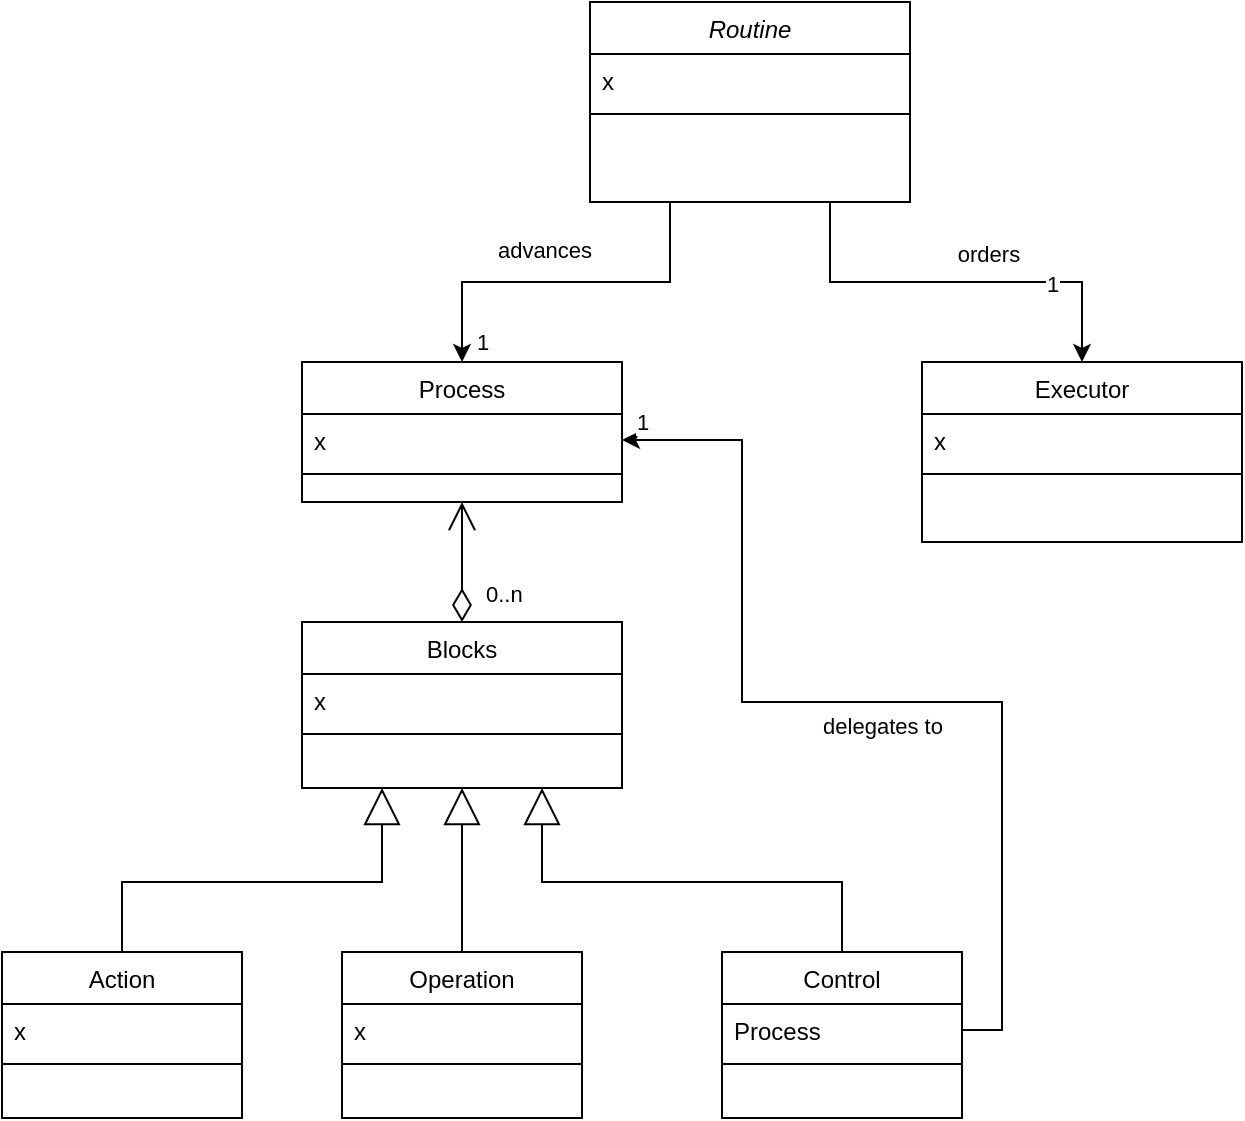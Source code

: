 <mxfile version="21.1.0" type="device">
  <diagram id="C5RBs43oDa-KdzZeNtuy" name="Page-1">
    <mxGraphModel dx="958" dy="564" grid="1" gridSize="10" guides="1" tooltips="1" connect="1" arrows="1" fold="1" page="1" pageScale="1" pageWidth="827" pageHeight="1169" math="0" shadow="0">
      <root>
        <mxCell id="WIyWlLk6GJQsqaUBKTNV-0" />
        <mxCell id="WIyWlLk6GJQsqaUBKTNV-1" parent="WIyWlLk6GJQsqaUBKTNV-0" />
        <mxCell id="JzYWKxCVB9_pD8kVOWtX-12" style="edgeStyle=orthogonalEdgeStyle;rounded=0;orthogonalLoop=1;jettySize=auto;html=1;exitX=0.75;exitY=1;exitDx=0;exitDy=0;entryX=0.5;entryY=0;entryDx=0;entryDy=0;" edge="1" parent="WIyWlLk6GJQsqaUBKTNV-1" source="zkfFHV4jXpPFQw0GAbJ--0" target="zkfFHV4jXpPFQw0GAbJ--17">
          <mxGeometry relative="1" as="geometry" />
        </mxCell>
        <mxCell id="JzYWKxCVB9_pD8kVOWtX-16" value="orders" style="edgeLabel;html=1;align=center;verticalAlign=middle;resizable=0;points=[];" vertex="1" connectable="0" parent="JzYWKxCVB9_pD8kVOWtX-12">
          <mxGeometry x="0.376" y="3" relative="1" as="geometry">
            <mxPoint x="-23" y="-11" as="offset" />
          </mxGeometry>
        </mxCell>
        <mxCell id="JzYWKxCVB9_pD8kVOWtX-43" value="1" style="edgeLabel;html=1;align=center;verticalAlign=middle;resizable=0;points=[];" vertex="1" connectable="0" parent="JzYWKxCVB9_pD8kVOWtX-12">
          <mxGeometry x="0.46" y="-1" relative="1" as="geometry">
            <mxPoint as="offset" />
          </mxGeometry>
        </mxCell>
        <mxCell id="JzYWKxCVB9_pD8kVOWtX-13" style="edgeStyle=orthogonalEdgeStyle;rounded=0;orthogonalLoop=1;jettySize=auto;html=1;exitX=0.25;exitY=1;exitDx=0;exitDy=0;entryX=0.5;entryY=0;entryDx=0;entryDy=0;" edge="1" parent="WIyWlLk6GJQsqaUBKTNV-1" source="zkfFHV4jXpPFQw0GAbJ--0" target="zkfFHV4jXpPFQw0GAbJ--13">
          <mxGeometry relative="1" as="geometry" />
        </mxCell>
        <mxCell id="JzYWKxCVB9_pD8kVOWtX-19" value="advances" style="edgeLabel;html=1;align=center;verticalAlign=middle;resizable=0;points=[];" vertex="1" connectable="0" parent="JzYWKxCVB9_pD8kVOWtX-13">
          <mxGeometry x="0.267" y="1" relative="1" as="geometry">
            <mxPoint x="13" y="-17" as="offset" />
          </mxGeometry>
        </mxCell>
        <mxCell id="JzYWKxCVB9_pD8kVOWtX-42" value="1" style="edgeLabel;html=1;align=center;verticalAlign=middle;resizable=0;points=[];" vertex="1" connectable="0" parent="JzYWKxCVB9_pD8kVOWtX-13">
          <mxGeometry x="0.511" y="2" relative="1" as="geometry">
            <mxPoint x="5" y="28" as="offset" />
          </mxGeometry>
        </mxCell>
        <mxCell id="zkfFHV4jXpPFQw0GAbJ--0" value="Routine" style="swimlane;fontStyle=2;align=center;verticalAlign=top;childLayout=stackLayout;horizontal=1;startSize=26;horizontalStack=0;resizeParent=1;resizeLast=0;collapsible=1;marginBottom=0;rounded=0;shadow=0;strokeWidth=1;" parent="WIyWlLk6GJQsqaUBKTNV-1" vertex="1">
          <mxGeometry x="334" y="110" width="160" height="100" as="geometry">
            <mxRectangle x="230" y="140" width="160" height="26" as="alternateBounds" />
          </mxGeometry>
        </mxCell>
        <mxCell id="zkfFHV4jXpPFQw0GAbJ--1" value="x" style="text;align=left;verticalAlign=top;spacingLeft=4;spacingRight=4;overflow=hidden;rotatable=0;points=[[0,0.5],[1,0.5]];portConstraint=eastwest;" parent="zkfFHV4jXpPFQw0GAbJ--0" vertex="1">
          <mxGeometry y="26" width="160" height="26" as="geometry" />
        </mxCell>
        <mxCell id="zkfFHV4jXpPFQw0GAbJ--4" value="" style="line;html=1;strokeWidth=1;align=left;verticalAlign=middle;spacingTop=-1;spacingLeft=3;spacingRight=3;rotatable=0;labelPosition=right;points=[];portConstraint=eastwest;" parent="zkfFHV4jXpPFQw0GAbJ--0" vertex="1">
          <mxGeometry y="52" width="160" height="8" as="geometry" />
        </mxCell>
        <mxCell id="zkfFHV4jXpPFQw0GAbJ--6" value="Blocks" style="swimlane;fontStyle=0;align=center;verticalAlign=top;childLayout=stackLayout;horizontal=1;startSize=26;horizontalStack=0;resizeParent=1;resizeLast=0;collapsible=1;marginBottom=0;rounded=0;shadow=0;strokeWidth=1;" parent="WIyWlLk6GJQsqaUBKTNV-1" vertex="1">
          <mxGeometry x="190" y="420" width="160" height="83" as="geometry">
            <mxRectangle x="130" y="380" width="160" height="26" as="alternateBounds" />
          </mxGeometry>
        </mxCell>
        <mxCell id="zkfFHV4jXpPFQw0GAbJ--7" value="x" style="text;align=left;verticalAlign=top;spacingLeft=4;spacingRight=4;overflow=hidden;rotatable=0;points=[[0,0.5],[1,0.5]];portConstraint=eastwest;" parent="zkfFHV4jXpPFQw0GAbJ--6" vertex="1">
          <mxGeometry y="26" width="160" height="26" as="geometry" />
        </mxCell>
        <mxCell id="zkfFHV4jXpPFQw0GAbJ--9" value="" style="line;html=1;strokeWidth=1;align=left;verticalAlign=middle;spacingTop=-1;spacingLeft=3;spacingRight=3;rotatable=0;labelPosition=right;points=[];portConstraint=eastwest;" parent="zkfFHV4jXpPFQw0GAbJ--6" vertex="1">
          <mxGeometry y="52" width="160" height="8" as="geometry" />
        </mxCell>
        <mxCell id="zkfFHV4jXpPFQw0GAbJ--13" value="Process" style="swimlane;fontStyle=0;align=center;verticalAlign=top;childLayout=stackLayout;horizontal=1;startSize=26;horizontalStack=0;resizeParent=1;resizeLast=0;collapsible=1;marginBottom=0;rounded=0;shadow=0;strokeWidth=1;" parent="WIyWlLk6GJQsqaUBKTNV-1" vertex="1">
          <mxGeometry x="190" y="290" width="160" height="70" as="geometry">
            <mxRectangle x="340" y="380" width="170" height="26" as="alternateBounds" />
          </mxGeometry>
        </mxCell>
        <mxCell id="zkfFHV4jXpPFQw0GAbJ--14" value="x" style="text;align=left;verticalAlign=top;spacingLeft=4;spacingRight=4;overflow=hidden;rotatable=0;points=[[0,0.5],[1,0.5]];portConstraint=eastwest;" parent="zkfFHV4jXpPFQw0GAbJ--13" vertex="1">
          <mxGeometry y="26" width="160" height="26" as="geometry" />
        </mxCell>
        <mxCell id="zkfFHV4jXpPFQw0GAbJ--15" value="" style="line;html=1;strokeWidth=1;align=left;verticalAlign=middle;spacingTop=-1;spacingLeft=3;spacingRight=3;rotatable=0;labelPosition=right;points=[];portConstraint=eastwest;" parent="zkfFHV4jXpPFQw0GAbJ--13" vertex="1">
          <mxGeometry y="52" width="160" height="8" as="geometry" />
        </mxCell>
        <mxCell id="zkfFHV4jXpPFQw0GAbJ--17" value="Executor" style="swimlane;fontStyle=0;align=center;verticalAlign=top;childLayout=stackLayout;horizontal=1;startSize=26;horizontalStack=0;resizeParent=1;resizeLast=0;collapsible=1;marginBottom=0;rounded=0;shadow=0;strokeWidth=1;" parent="WIyWlLk6GJQsqaUBKTNV-1" vertex="1">
          <mxGeometry x="500" y="290" width="160" height="90" as="geometry">
            <mxRectangle x="550" y="140" width="160" height="26" as="alternateBounds" />
          </mxGeometry>
        </mxCell>
        <mxCell id="zkfFHV4jXpPFQw0GAbJ--18" value="x" style="text;align=left;verticalAlign=top;spacingLeft=4;spacingRight=4;overflow=hidden;rotatable=0;points=[[0,0.5],[1,0.5]];portConstraint=eastwest;" parent="zkfFHV4jXpPFQw0GAbJ--17" vertex="1">
          <mxGeometry y="26" width="160" height="26" as="geometry" />
        </mxCell>
        <mxCell id="zkfFHV4jXpPFQw0GAbJ--23" value="" style="line;html=1;strokeWidth=1;align=left;verticalAlign=middle;spacingTop=-1;spacingLeft=3;spacingRight=3;rotatable=0;labelPosition=right;points=[];portConstraint=eastwest;" parent="zkfFHV4jXpPFQw0GAbJ--17" vertex="1">
          <mxGeometry y="52" width="160" height="8" as="geometry" />
        </mxCell>
        <mxCell id="JzYWKxCVB9_pD8kVOWtX-20" value="0..n" style="endArrow=open;html=1;endSize=12;startArrow=diamondThin;startSize=14;startFill=0;edgeStyle=orthogonalEdgeStyle;align=left;verticalAlign=bottom;rounded=0;exitX=0.5;exitY=0;exitDx=0;exitDy=0;entryX=0.5;entryY=1;entryDx=0;entryDy=0;" edge="1" parent="WIyWlLk6GJQsqaUBKTNV-1" source="zkfFHV4jXpPFQw0GAbJ--6" target="zkfFHV4jXpPFQw0GAbJ--13">
          <mxGeometry x="-0.839" y="-10" relative="1" as="geometry">
            <mxPoint x="270" y="420" as="sourcePoint" />
            <mxPoint x="430" y="420" as="targetPoint" />
            <mxPoint as="offset" />
          </mxGeometry>
        </mxCell>
        <mxCell id="JzYWKxCVB9_pD8kVOWtX-21" value="Action" style="swimlane;fontStyle=0;align=center;verticalAlign=top;childLayout=stackLayout;horizontal=1;startSize=26;horizontalStack=0;resizeParent=1;resizeLast=0;collapsible=1;marginBottom=0;rounded=0;shadow=0;strokeWidth=1;" vertex="1" parent="WIyWlLk6GJQsqaUBKTNV-1">
          <mxGeometry x="40" y="585" width="120" height="83" as="geometry">
            <mxRectangle x="130" y="380" width="160" height="26" as="alternateBounds" />
          </mxGeometry>
        </mxCell>
        <mxCell id="JzYWKxCVB9_pD8kVOWtX-22" value="x" style="text;align=left;verticalAlign=top;spacingLeft=4;spacingRight=4;overflow=hidden;rotatable=0;points=[[0,0.5],[1,0.5]];portConstraint=eastwest;" vertex="1" parent="JzYWKxCVB9_pD8kVOWtX-21">
          <mxGeometry y="26" width="120" height="26" as="geometry" />
        </mxCell>
        <mxCell id="JzYWKxCVB9_pD8kVOWtX-23" value="" style="line;html=1;strokeWidth=1;align=left;verticalAlign=middle;spacingTop=-1;spacingLeft=3;spacingRight=3;rotatable=0;labelPosition=right;points=[];portConstraint=eastwest;" vertex="1" parent="JzYWKxCVB9_pD8kVOWtX-21">
          <mxGeometry y="52" width="120" height="8" as="geometry" />
        </mxCell>
        <mxCell id="JzYWKxCVB9_pD8kVOWtX-24" value="Operation" style="swimlane;fontStyle=0;align=center;verticalAlign=top;childLayout=stackLayout;horizontal=1;startSize=26;horizontalStack=0;resizeParent=1;resizeLast=0;collapsible=1;marginBottom=0;rounded=0;shadow=0;strokeWidth=1;" vertex="1" parent="WIyWlLk6GJQsqaUBKTNV-1">
          <mxGeometry x="210" y="585" width="120" height="83" as="geometry">
            <mxRectangle x="130" y="380" width="160" height="26" as="alternateBounds" />
          </mxGeometry>
        </mxCell>
        <mxCell id="JzYWKxCVB9_pD8kVOWtX-25" value="x" style="text;align=left;verticalAlign=top;spacingLeft=4;spacingRight=4;overflow=hidden;rotatable=0;points=[[0,0.5],[1,0.5]];portConstraint=eastwest;" vertex="1" parent="JzYWKxCVB9_pD8kVOWtX-24">
          <mxGeometry y="26" width="120" height="26" as="geometry" />
        </mxCell>
        <mxCell id="JzYWKxCVB9_pD8kVOWtX-26" value="" style="line;html=1;strokeWidth=1;align=left;verticalAlign=middle;spacingTop=-1;spacingLeft=3;spacingRight=3;rotatable=0;labelPosition=right;points=[];portConstraint=eastwest;" vertex="1" parent="JzYWKxCVB9_pD8kVOWtX-24">
          <mxGeometry y="52" width="120" height="8" as="geometry" />
        </mxCell>
        <mxCell id="JzYWKxCVB9_pD8kVOWtX-27" value="Control" style="swimlane;fontStyle=0;align=center;verticalAlign=top;childLayout=stackLayout;horizontal=1;startSize=26;horizontalStack=0;resizeParent=1;resizeLast=0;collapsible=1;marginBottom=0;rounded=0;shadow=0;strokeWidth=1;" vertex="1" parent="WIyWlLk6GJQsqaUBKTNV-1">
          <mxGeometry x="400" y="585" width="120" height="83" as="geometry">
            <mxRectangle x="130" y="380" width="160" height="26" as="alternateBounds" />
          </mxGeometry>
        </mxCell>
        <mxCell id="JzYWKxCVB9_pD8kVOWtX-28" value="Process" style="text;align=left;verticalAlign=top;spacingLeft=4;spacingRight=4;overflow=hidden;rotatable=0;points=[[0,0.5],[1,0.5]];portConstraint=eastwest;" vertex="1" parent="JzYWKxCVB9_pD8kVOWtX-27">
          <mxGeometry y="26" width="120" height="26" as="geometry" />
        </mxCell>
        <mxCell id="JzYWKxCVB9_pD8kVOWtX-29" value="" style="line;html=1;strokeWidth=1;align=left;verticalAlign=middle;spacingTop=-1;spacingLeft=3;spacingRight=3;rotatable=0;labelPosition=right;points=[];portConstraint=eastwest;" vertex="1" parent="JzYWKxCVB9_pD8kVOWtX-27">
          <mxGeometry y="52" width="120" height="8" as="geometry" />
        </mxCell>
        <mxCell id="JzYWKxCVB9_pD8kVOWtX-33" value="" style="endArrow=block;endSize=16;endFill=0;html=1;rounded=0;edgeStyle=orthogonalEdgeStyle;entryX=0.5;entryY=1;entryDx=0;entryDy=0;exitX=0.5;exitY=0;exitDx=0;exitDy=0;" edge="1" parent="WIyWlLk6GJQsqaUBKTNV-1" source="JzYWKxCVB9_pD8kVOWtX-24" target="zkfFHV4jXpPFQw0GAbJ--6">
          <mxGeometry x="0.125" width="160" relative="1" as="geometry">
            <mxPoint x="280" y="570" as="sourcePoint" />
            <mxPoint x="430" y="560" as="targetPoint" />
            <Array as="points">
              <mxPoint x="270" y="570" />
              <mxPoint x="270" y="570" />
            </Array>
            <mxPoint x="-1" as="offset" />
          </mxGeometry>
        </mxCell>
        <mxCell id="JzYWKxCVB9_pD8kVOWtX-37" value="" style="endArrow=block;endSize=16;endFill=0;html=1;rounded=0;edgeStyle=orthogonalEdgeStyle;exitX=0.5;exitY=0;exitDx=0;exitDy=0;entryX=0.75;entryY=1;entryDx=0;entryDy=0;" edge="1" parent="WIyWlLk6GJQsqaUBKTNV-1" source="JzYWKxCVB9_pD8kVOWtX-27" target="zkfFHV4jXpPFQw0GAbJ--6">
          <mxGeometry x="0.125" width="160" relative="1" as="geometry">
            <mxPoint x="290" y="580" as="sourcePoint" />
            <mxPoint x="440" y="570" as="targetPoint" />
            <mxPoint x="-1" as="offset" />
            <Array as="points">
              <mxPoint x="460" y="550" />
              <mxPoint x="310" y="550" />
            </Array>
          </mxGeometry>
        </mxCell>
        <mxCell id="JzYWKxCVB9_pD8kVOWtX-38" value="" style="endArrow=block;endSize=16;endFill=0;html=1;rounded=0;edgeStyle=orthogonalEdgeStyle;exitX=0.5;exitY=0;exitDx=0;exitDy=0;entryX=0.25;entryY=1;entryDx=0;entryDy=0;" edge="1" parent="WIyWlLk6GJQsqaUBKTNV-1" source="JzYWKxCVB9_pD8kVOWtX-21" target="zkfFHV4jXpPFQw0GAbJ--6">
          <mxGeometry x="0.125" width="160" relative="1" as="geometry">
            <mxPoint x="300" y="590" as="sourcePoint" />
            <mxPoint x="450" y="580" as="targetPoint" />
            <mxPoint x="-1" as="offset" />
            <Array as="points">
              <mxPoint x="100" y="550" />
              <mxPoint x="230" y="550" />
            </Array>
          </mxGeometry>
        </mxCell>
        <mxCell id="JzYWKxCVB9_pD8kVOWtX-39" style="edgeStyle=orthogonalEdgeStyle;rounded=0;orthogonalLoop=1;jettySize=auto;html=1;exitX=1;exitY=0.5;exitDx=0;exitDy=0;entryX=1;entryY=0.5;entryDx=0;entryDy=0;" edge="1" parent="WIyWlLk6GJQsqaUBKTNV-1" source="JzYWKxCVB9_pD8kVOWtX-28" target="zkfFHV4jXpPFQw0GAbJ--14">
          <mxGeometry relative="1" as="geometry">
            <Array as="points">
              <mxPoint x="540" y="624" />
              <mxPoint x="540" y="460" />
              <mxPoint x="410" y="460" />
              <mxPoint x="410" y="329" />
            </Array>
          </mxGeometry>
        </mxCell>
        <mxCell id="JzYWKxCVB9_pD8kVOWtX-40" value="delegates to" style="edgeLabel;html=1;align=center;verticalAlign=middle;resizable=0;points=[];" vertex="1" connectable="0" parent="JzYWKxCVB9_pD8kVOWtX-39">
          <mxGeometry x="0.061" y="3" relative="1" as="geometry">
            <mxPoint x="24" y="9" as="offset" />
          </mxGeometry>
        </mxCell>
        <mxCell id="JzYWKxCVB9_pD8kVOWtX-41" value="1" style="edgeLabel;html=1;align=center;verticalAlign=middle;resizable=0;points=[];" vertex="1" connectable="0" parent="JzYWKxCVB9_pD8kVOWtX-39">
          <mxGeometry x="0.813" y="5" relative="1" as="geometry">
            <mxPoint x="-37" y="-14" as="offset" />
          </mxGeometry>
        </mxCell>
      </root>
    </mxGraphModel>
  </diagram>
</mxfile>
